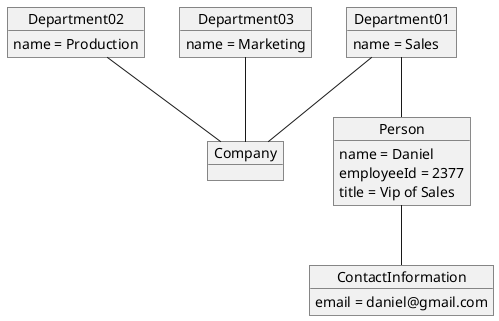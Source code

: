 @startuml
    object Company
    object Department01 {
        name = Sales
    }

    Object Department02 {
        name = Production
    }

    Object Department03{
        name = Marketing
    }

    Object Person{
        name = Daniel
        employeeId = 2377
        title = Vip of Sales
    }

    Object ContactInformation{
        email = daniel@gmail.com
    }

    Department01 -- Company
    Department02 -- Company
    Department01 -- Person
    Department03 -- Company
    Person -- ContactInformation


@enduml
